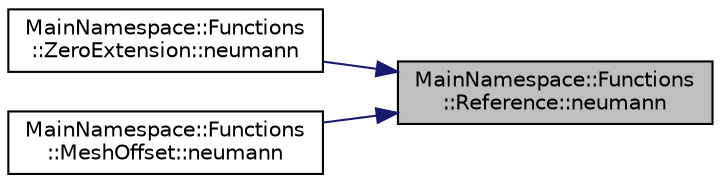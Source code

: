 digraph "MainNamespace::Functions::Reference::neumann"
{
 // INTERACTIVE_SVG=YES
 // LATEX_PDF_SIZE
  edge [fontname="Helvetica",fontsize="10",labelfontname="Helvetica",labelfontsize="10"];
  node [fontname="Helvetica",fontsize="10",shape=record];
  rankdir="RL";
  Node1 [label="MainNamespace::Functions\l::Reference::neumann",height=0.2,width=0.4,color="black", fillcolor="grey75", style="filled", fontcolor="black",tooltip="Compute the (discrete) Neumann trace of the function at point."];
  Node1 -> Node2 [dir="back",color="midnightblue",fontsize="10",style="solid",fontname="Helvetica"];
  Node2 [label="MainNamespace::Functions\l::ZeroExtension::neumann",height=0.2,width=0.4,color="black", fillcolor="white", style="filled",URL="$class_main_namespace_1_1_functions_1_1_zero_extension.html#a4a6c228eed025e9bed363080c7982111",tooltip="Compute an offset for the Neumann trace of the current solution."];
  Node1 -> Node3 [dir="back",color="midnightblue",fontsize="10",style="solid",fontname="Helvetica"];
  Node3 [label="MainNamespace::Functions\l::MeshOffset::neumann",height=0.2,width=0.4,color="black", fillcolor="white", style="filled",URL="$class_main_namespace_1_1_functions_1_1_mesh_offset.html#a7db4bdb2ce3fb9e77e08ee33e3a9ad1e",tooltip="Compute the (discrete) Neumann trace of the function at point."];
}
